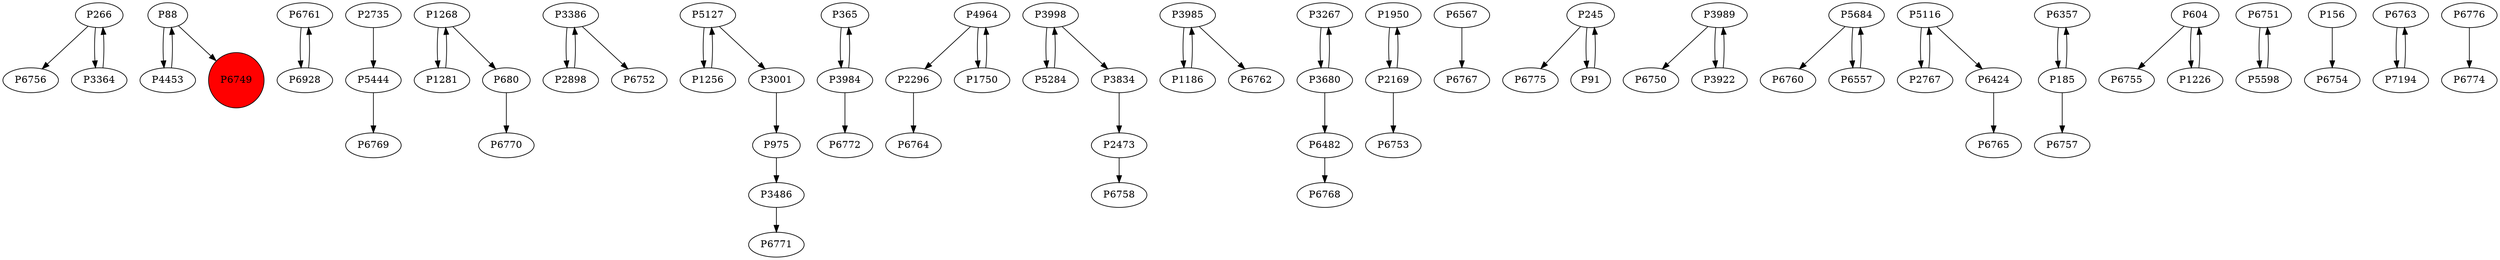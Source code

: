 digraph {
	P266 -> P6756
	P88 -> P4453
	P88 -> P6749
	P6761 -> P6928
	P5444 -> P6769
	P1268 -> P1281
	P3386 -> P2898
	P3486 -> P6771
	P3386 -> P6752
	P1256 -> P5127
	P680 -> P6770
	P365 -> P3984
	P4964 -> P2296
	P2473 -> P6758
	P3985 -> P1186
	P5127 -> P3001
	P3267 -> P3680
	P3834 -> P2473
	P1950 -> P2169
	P6567 -> P6767
	P245 -> P6775
	P3989 -> P6750
	P5684 -> P6760
	P5116 -> P2767
	P6357 -> P185
	P185 -> P6357
	P266 -> P3364
	P3984 -> P6772
	P3364 -> P266
	P4453 -> P88
	P604 -> P6755
	P1281 -> P1268
	P5284 -> P3998
	P3001 -> P975
	P185 -> P6757
	P6751 -> P5598
	P1750 -> P4964
	P156 -> P6754
	P6482 -> P6768
	P5598 -> P6751
	P5684 -> P6557
	P3998 -> P3834
	P6557 -> P5684
	P6763 -> P7194
	P6928 -> P6761
	P6424 -> P6765
	P2898 -> P3386
	P1268 -> P680
	P3922 -> P3989
	P245 -> P91
	P3984 -> P365
	P2767 -> P5116
	P3985 -> P6762
	P2169 -> P1950
	P3998 -> P5284
	P2735 -> P5444
	P6776 -> P6774
	P3989 -> P3922
	P604 -> P1226
	P5116 -> P6424
	P975 -> P3486
	P1226 -> P604
	P4964 -> P1750
	P2169 -> P6753
	P7194 -> P6763
	P5127 -> P1256
	P3680 -> P3267
	P2296 -> P6764
	P1186 -> P3985
	P3680 -> P6482
	P91 -> P245
	P6749 [shape=circle]
	P6749 [style=filled]
	P6749 [fillcolor=red]
}